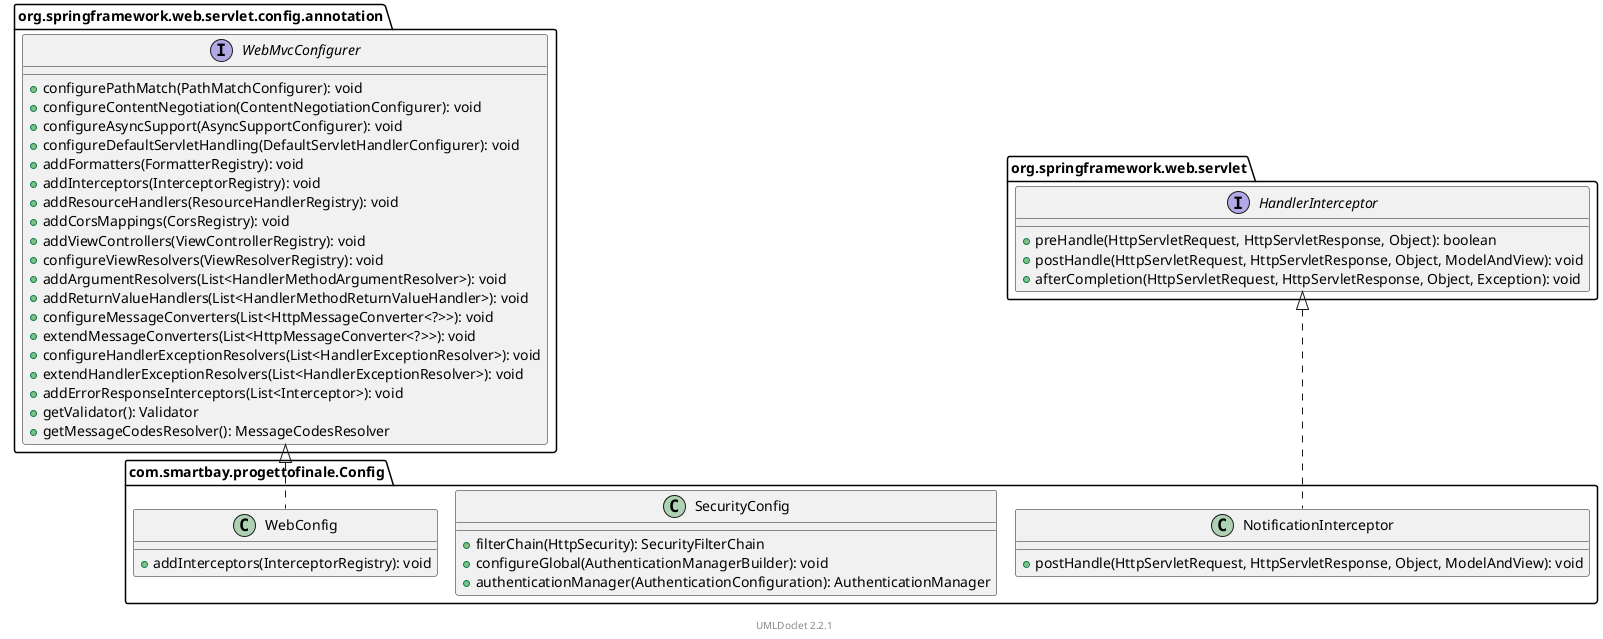 @startuml
    ' Copyright to this UML and generated images belongs to the author of the corresponding Java sources.

    ' This UML was generated by UMLDoclet (C) Copyright 2016-2025 Talsma ICT.
    ' UMLDoclet 2.2.1 is licensed under the Apache License, version 2.0
    ' and contains parts of PlantUML 1.2024.7 (ASL) Copyright 2009-2025, Arnaud Roques.

    !pragma layout smetana
    set separator ::

    package com.smartbay.progettofinale.Config {

        class WebConfig [[WebConfig.html]] {
            +addInterceptors(InterceptorRegistry): void
        }

        class SecurityConfig [[SecurityConfig.html]] {
            +filterChain(HttpSecurity): SecurityFilterChain
            +configureGlobal(AuthenticationManagerBuilder): void
            +authenticationManager(AuthenticationConfiguration): AuthenticationManager
        }

        class NotificationInterceptor [[NotificationInterceptor.html]] {
            +postHandle(HttpServletRequest, HttpServletResponse, Object, ModelAndView): void
        }

    }

    package org.springframework.web.servlet.config.annotation {
        interface WebMvcConfigurer {
            +configurePathMatch(PathMatchConfigurer): void
            +configureContentNegotiation(ContentNegotiationConfigurer): void
            +configureAsyncSupport(AsyncSupportConfigurer): void
            +configureDefaultServletHandling(DefaultServletHandlerConfigurer): void
            +addFormatters(FormatterRegistry): void
            +addInterceptors(InterceptorRegistry): void
            +addResourceHandlers(ResourceHandlerRegistry): void
            +addCorsMappings(CorsRegistry): void
            +addViewControllers(ViewControllerRegistry): void
            +configureViewResolvers(ViewResolverRegistry): void
            +addArgumentResolvers(List<HandlerMethodArgumentResolver>): void
            +addReturnValueHandlers(List<HandlerMethodReturnValueHandler>): void
            +configureMessageConverters(List<HttpMessageConverter<?>>): void
            +extendMessageConverters(List<HttpMessageConverter<?>>): void
            +configureHandlerExceptionResolvers(List<HandlerExceptionResolver>): void
            +extendHandlerExceptionResolvers(List<HandlerExceptionResolver>): void
            +addErrorResponseInterceptors(List<Interceptor>): void
            +getValidator(): Validator
            +getMessageCodesResolver(): MessageCodesResolver
        }
    }

    package org.springframework.web.servlet {
        interface HandlerInterceptor {
            +preHandle(HttpServletRequest, HttpServletResponse, Object): boolean
            +postHandle(HttpServletRequest, HttpServletResponse, Object, ModelAndView): void
            +afterCompletion(HttpServletRequest, HttpServletResponse, Object, Exception): void
        }
    }

    org.springframework.web.servlet.config.annotation::WebMvcConfigurer <|.. com.smartbay.progettofinale.Config::WebConfig
    org.springframework.web.servlet::HandlerInterceptor <|.. com.smartbay.progettofinale.Config::NotificationInterceptor

    <style>
        footer {
            HyperLinkColor #8
            HyperLinkUnderlineThickness 0
        }
    </style>
    footer \n[[https://github.com/talsma-ict/umldoclet UMLDoclet 2.2.1]]
    ' Generated 2025-08-31T20:08:00.926605565+02:00[Europe/Rome]
@enduml
